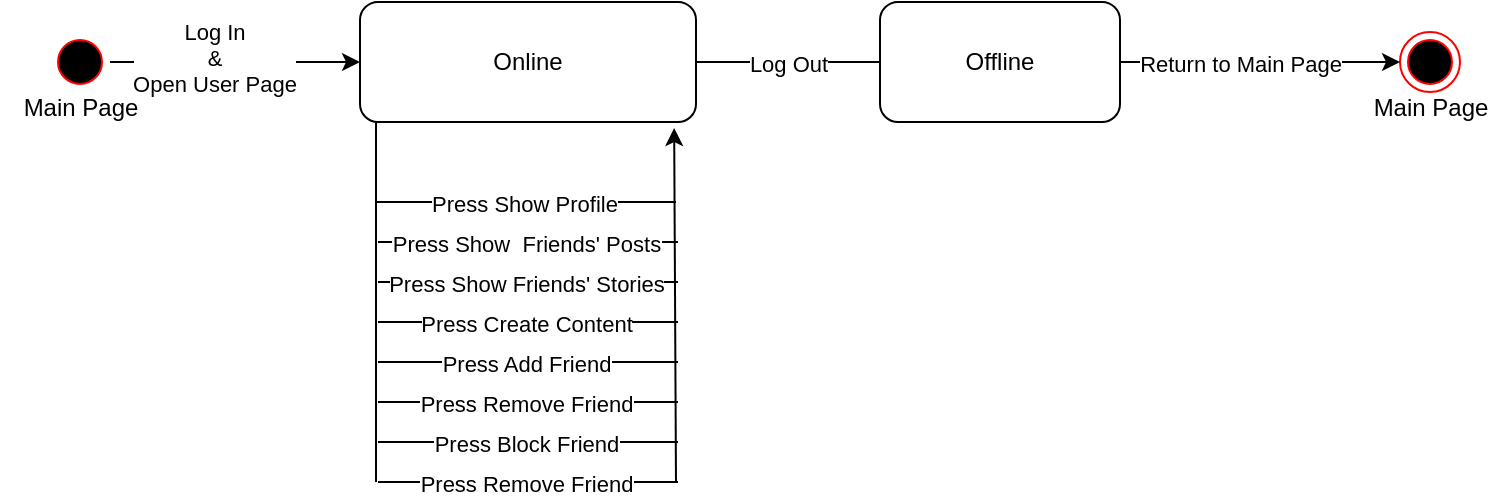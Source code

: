 <mxfile version="24.9.3">
  <diagram name="Page-1" id="G2bVK49X2XWENdSSJcSW">
    <mxGraphModel dx="880" dy="434" grid="1" gridSize="10" guides="1" tooltips="1" connect="1" arrows="1" fold="1" page="1" pageScale="1" pageWidth="827" pageHeight="1169" math="0" shadow="0">
      <root>
        <mxCell id="0" />
        <mxCell id="1" parent="0" />
        <mxCell id="Nie33L1LGUIJ3v2TZJb5-2" value="" style="ellipse;html=1;shape=endState;fillColor=#000000;strokeColor=#ff0000;" vertex="1" parent="1">
          <mxGeometry x="762" y="135" width="30" height="30" as="geometry" />
        </mxCell>
        <mxCell id="Nie33L1LGUIJ3v2TZJb5-4" value="Online" style="rounded=1;whiteSpace=wrap;html=1;" vertex="1" parent="1">
          <mxGeometry x="242" y="120" width="168" height="60" as="geometry" />
        </mxCell>
        <mxCell id="Nie33L1LGUIJ3v2TZJb5-5" value="" style="ellipse;html=1;shape=startState;fillColor=#000000;strokeColor=#ff0000;" vertex="1" parent="1">
          <mxGeometry x="87" y="135" width="30" height="30" as="geometry" />
        </mxCell>
        <mxCell id="Nie33L1LGUIJ3v2TZJb5-7" value="" style="endArrow=classic;html=1;rounded=0;exitX=1;exitY=0.5;exitDx=0;exitDy=0;entryX=0;entryY=0.5;entryDx=0;entryDy=0;" edge="1" parent="1" source="Nie33L1LGUIJ3v2TZJb5-5" target="Nie33L1LGUIJ3v2TZJb5-4">
          <mxGeometry width="50" height="50" relative="1" as="geometry">
            <mxPoint x="82" y="310" as="sourcePoint" />
            <mxPoint x="132" y="260" as="targetPoint" />
          </mxGeometry>
        </mxCell>
        <mxCell id="Nie33L1LGUIJ3v2TZJb5-10" value="Log In&lt;div&gt;&amp;amp;&lt;/div&gt;&lt;div&gt;Open User Page&lt;/div&gt;" style="edgeLabel;html=1;align=center;verticalAlign=middle;resizable=0;points=[];" vertex="1" connectable="0" parent="Nie33L1LGUIJ3v2TZJb5-7">
          <mxGeometry x="-0.18" y="2" relative="1" as="geometry">
            <mxPoint as="offset" />
          </mxGeometry>
        </mxCell>
        <mxCell id="Nie33L1LGUIJ3v2TZJb5-8" value="" style="endArrow=none;html=1;rounded=0;exitX=1;exitY=0.5;exitDx=0;exitDy=0;entryX=0;entryY=0.5;entryDx=0;entryDy=0;endFill=0;" edge="1" parent="1" source="Nie33L1LGUIJ3v2TZJb5-4" target="Nie33L1LGUIJ3v2TZJb5-9">
          <mxGeometry width="50" height="50" relative="1" as="geometry">
            <mxPoint x="392" y="149.5" as="sourcePoint" />
            <mxPoint x="502" y="150" as="targetPoint" />
          </mxGeometry>
        </mxCell>
        <mxCell id="Nie33L1LGUIJ3v2TZJb5-11" value="Log Out" style="edgeLabel;html=1;align=center;verticalAlign=middle;resizable=0;points=[];" vertex="1" connectable="0" parent="Nie33L1LGUIJ3v2TZJb5-8">
          <mxGeometry y="-1" relative="1" as="geometry">
            <mxPoint as="offset" />
          </mxGeometry>
        </mxCell>
        <mxCell id="Nie33L1LGUIJ3v2TZJb5-9" value="Offline" style="rounded=1;whiteSpace=wrap;html=1;" vertex="1" parent="1">
          <mxGeometry x="502" y="120" width="120" height="60" as="geometry" />
        </mxCell>
        <mxCell id="Nie33L1LGUIJ3v2TZJb5-14" value="" style="endArrow=classic;html=1;rounded=0;exitX=1;exitY=0.5;exitDx=0;exitDy=0;entryX=0;entryY=0.5;entryDx=0;entryDy=0;" edge="1" parent="1" source="Nie33L1LGUIJ3v2TZJb5-9" target="Nie33L1LGUIJ3v2TZJb5-2">
          <mxGeometry width="50" height="50" relative="1" as="geometry">
            <mxPoint x="642" y="290" as="sourcePoint" />
            <mxPoint x="692" y="240" as="targetPoint" />
          </mxGeometry>
        </mxCell>
        <mxCell id="Nie33L1LGUIJ3v2TZJb5-17" value="Return to Main Page" style="edgeLabel;html=1;align=center;verticalAlign=middle;resizable=0;points=[];" vertex="1" connectable="0" parent="Nie33L1LGUIJ3v2TZJb5-14">
          <mxGeometry x="-0.14" y="-1" relative="1" as="geometry">
            <mxPoint as="offset" />
          </mxGeometry>
        </mxCell>
        <mxCell id="Nie33L1LGUIJ3v2TZJb5-15" value="Main Page" style="text;html=1;align=center;verticalAlign=middle;resizable=0;points=[];autosize=1;strokeColor=none;fillColor=none;" vertex="1" parent="1">
          <mxGeometry x="62" y="158" width="80" height="30" as="geometry" />
        </mxCell>
        <mxCell id="Nie33L1LGUIJ3v2TZJb5-16" value="Main Page" style="text;html=1;align=center;verticalAlign=middle;resizable=0;points=[];autosize=1;strokeColor=none;fillColor=none;" vertex="1" parent="1">
          <mxGeometry x="737" y="158" width="80" height="30" as="geometry" />
        </mxCell>
        <mxCell id="Nie33L1LGUIJ3v2TZJb5-18" value="" style="endArrow=none;html=1;rounded=0;exitX=0.5;exitY=1;exitDx=0;exitDy=0;endFill=0;" edge="1" parent="1">
          <mxGeometry width="50" height="50" relative="1" as="geometry">
            <mxPoint x="250" y="180" as="sourcePoint" />
            <mxPoint x="250" y="360" as="targetPoint" />
          </mxGeometry>
        </mxCell>
        <mxCell id="Nie33L1LGUIJ3v2TZJb5-36" value="" style="endArrow=classic;html=1;rounded=0;entryX=0.935;entryY=1.05;entryDx=0;entryDy=0;entryPerimeter=0;" edge="1" parent="1" target="Nie33L1LGUIJ3v2TZJb5-4">
          <mxGeometry width="50" height="50" relative="1" as="geometry">
            <mxPoint x="400" y="360" as="sourcePoint" />
            <mxPoint x="440" y="360" as="targetPoint" />
          </mxGeometry>
        </mxCell>
        <mxCell id="Nie33L1LGUIJ3v2TZJb5-56" value="" style="endArrow=none;html=1;rounded=0;" edge="1" parent="1">
          <mxGeometry width="50" height="50" relative="1" as="geometry">
            <mxPoint x="250" y="220" as="sourcePoint" />
            <mxPoint x="400" y="220" as="targetPoint" />
          </mxGeometry>
        </mxCell>
        <mxCell id="Nie33L1LGUIJ3v2TZJb5-59" value="Press Show Profile" style="edgeLabel;html=1;align=center;verticalAlign=middle;resizable=0;points=[];" vertex="1" connectable="0" parent="Nie33L1LGUIJ3v2TZJb5-56">
          <mxGeometry x="-0.013" y="-1" relative="1" as="geometry">
            <mxPoint as="offset" />
          </mxGeometry>
        </mxCell>
        <mxCell id="Nie33L1LGUIJ3v2TZJb5-60" value="" style="endArrow=none;html=1;rounded=0;" edge="1" parent="1">
          <mxGeometry width="50" height="50" relative="1" as="geometry">
            <mxPoint x="251" y="240" as="sourcePoint" />
            <mxPoint x="401" y="240" as="targetPoint" />
          </mxGeometry>
        </mxCell>
        <mxCell id="Nie33L1LGUIJ3v2TZJb5-61" value="Press Show&amp;nbsp; Friends&#39; Posts" style="edgeLabel;html=1;align=center;verticalAlign=middle;resizable=0;points=[];" vertex="1" connectable="0" parent="Nie33L1LGUIJ3v2TZJb5-60">
          <mxGeometry x="-0.013" y="-1" relative="1" as="geometry">
            <mxPoint as="offset" />
          </mxGeometry>
        </mxCell>
        <mxCell id="Nie33L1LGUIJ3v2TZJb5-62" value="" style="endArrow=none;html=1;rounded=0;" edge="1" parent="1">
          <mxGeometry width="50" height="50" relative="1" as="geometry">
            <mxPoint x="251" y="280" as="sourcePoint" />
            <mxPoint x="401" y="280" as="targetPoint" />
          </mxGeometry>
        </mxCell>
        <mxCell id="Nie33L1LGUIJ3v2TZJb5-63" value="Press Create Content" style="edgeLabel;html=1;align=center;verticalAlign=middle;resizable=0;points=[];" vertex="1" connectable="0" parent="Nie33L1LGUIJ3v2TZJb5-62">
          <mxGeometry x="-0.013" y="-1" relative="1" as="geometry">
            <mxPoint as="offset" />
          </mxGeometry>
        </mxCell>
        <mxCell id="Nie33L1LGUIJ3v2TZJb5-68" value="" style="endArrow=none;html=1;rounded=0;" edge="1" parent="1">
          <mxGeometry width="50" height="50" relative="1" as="geometry">
            <mxPoint x="251" y="260" as="sourcePoint" />
            <mxPoint x="401" y="260" as="targetPoint" />
          </mxGeometry>
        </mxCell>
        <mxCell id="Nie33L1LGUIJ3v2TZJb5-69" value="Press Show Friends&#39; Stories" style="edgeLabel;html=1;align=center;verticalAlign=middle;resizable=0;points=[];" vertex="1" connectable="0" parent="Nie33L1LGUIJ3v2TZJb5-68">
          <mxGeometry x="-0.013" y="-1" relative="1" as="geometry">
            <mxPoint as="offset" />
          </mxGeometry>
        </mxCell>
        <mxCell id="Nie33L1LGUIJ3v2TZJb5-71" value="" style="endArrow=none;html=1;rounded=0;" edge="1" parent="1">
          <mxGeometry width="50" height="50" relative="1" as="geometry">
            <mxPoint x="251" y="300" as="sourcePoint" />
            <mxPoint x="401" y="300" as="targetPoint" />
          </mxGeometry>
        </mxCell>
        <mxCell id="Nie33L1LGUIJ3v2TZJb5-72" value="Press Add Friend" style="edgeLabel;html=1;align=center;verticalAlign=middle;resizable=0;points=[];" vertex="1" connectable="0" parent="Nie33L1LGUIJ3v2TZJb5-71">
          <mxGeometry x="-0.013" y="-1" relative="1" as="geometry">
            <mxPoint as="offset" />
          </mxGeometry>
        </mxCell>
        <mxCell id="Nie33L1LGUIJ3v2TZJb5-79" value="" style="endArrow=none;html=1;rounded=0;" edge="1" parent="1">
          <mxGeometry width="50" height="50" relative="1" as="geometry">
            <mxPoint x="251" y="320" as="sourcePoint" />
            <mxPoint x="401" y="320" as="targetPoint" />
          </mxGeometry>
        </mxCell>
        <mxCell id="Nie33L1LGUIJ3v2TZJb5-80" value="Press Remove Friend" style="edgeLabel;html=1;align=center;verticalAlign=middle;resizable=0;points=[];" vertex="1" connectable="0" parent="Nie33L1LGUIJ3v2TZJb5-79">
          <mxGeometry x="-0.013" y="-1" relative="1" as="geometry">
            <mxPoint as="offset" />
          </mxGeometry>
        </mxCell>
        <mxCell id="Nie33L1LGUIJ3v2TZJb5-83" value="" style="endArrow=none;html=1;rounded=0;" edge="1" parent="1">
          <mxGeometry width="50" height="50" relative="1" as="geometry">
            <mxPoint x="251" y="340" as="sourcePoint" />
            <mxPoint x="401" y="340" as="targetPoint" />
          </mxGeometry>
        </mxCell>
        <mxCell id="Nie33L1LGUIJ3v2TZJb5-84" value="Press Block Friend" style="edgeLabel;html=1;align=center;verticalAlign=middle;resizable=0;points=[];" vertex="1" connectable="0" parent="Nie33L1LGUIJ3v2TZJb5-83">
          <mxGeometry x="-0.013" y="-1" relative="1" as="geometry">
            <mxPoint as="offset" />
          </mxGeometry>
        </mxCell>
        <mxCell id="Nie33L1LGUIJ3v2TZJb5-85" value="" style="endArrow=none;html=1;rounded=0;" edge="1" parent="1">
          <mxGeometry width="50" height="50" relative="1" as="geometry">
            <mxPoint x="251" y="360" as="sourcePoint" />
            <mxPoint x="401" y="360" as="targetPoint" />
          </mxGeometry>
        </mxCell>
        <mxCell id="Nie33L1LGUIJ3v2TZJb5-86" value="Press Remove Friend" style="edgeLabel;html=1;align=center;verticalAlign=middle;resizable=0;points=[];" vertex="1" connectable="0" parent="Nie33L1LGUIJ3v2TZJb5-85">
          <mxGeometry x="-0.013" y="-1" relative="1" as="geometry">
            <mxPoint as="offset" />
          </mxGeometry>
        </mxCell>
      </root>
    </mxGraphModel>
  </diagram>
</mxfile>
